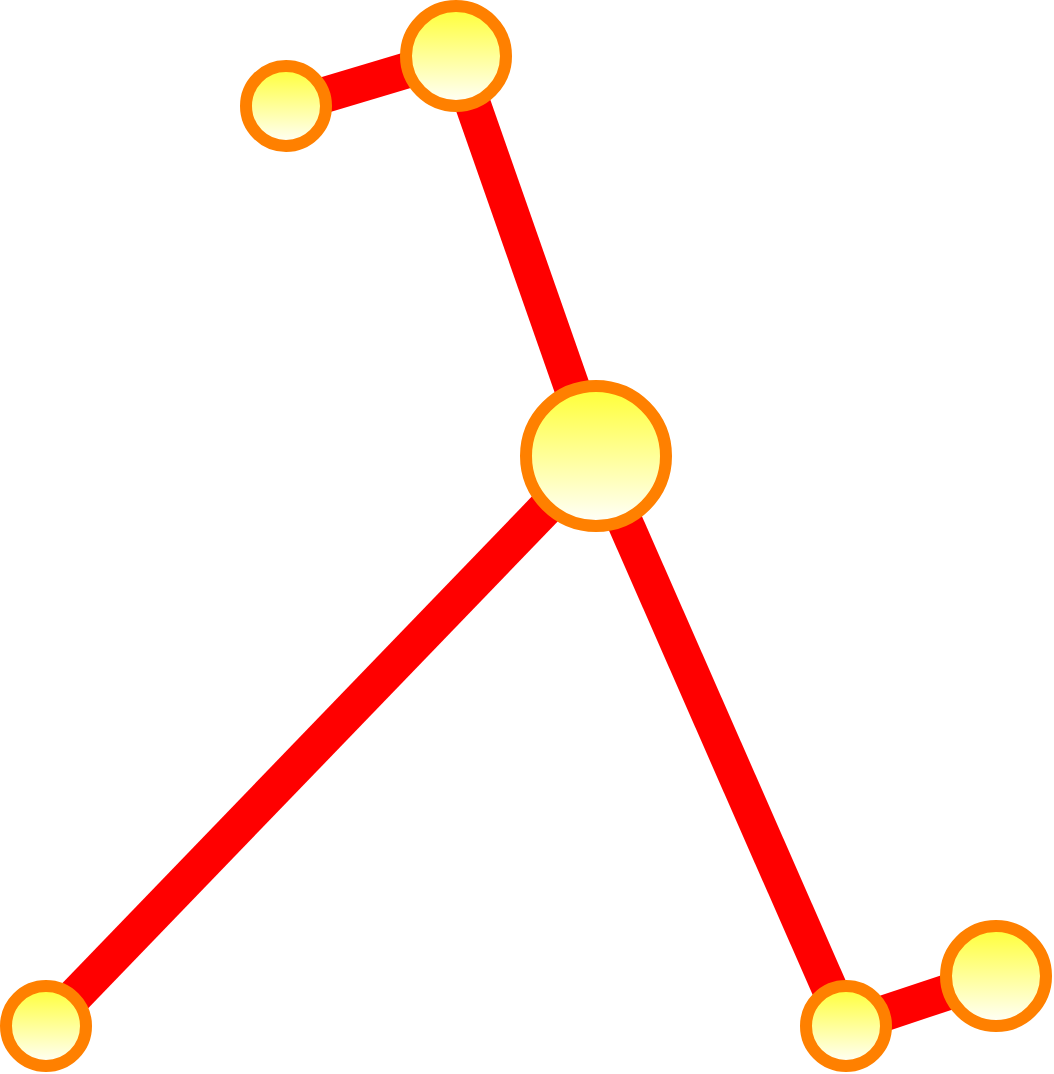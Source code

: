 <mxfile version="12.2.6" type="github" pages="1"><diagram id="tEPK2EG_xrw0_F4vFSYC" name="Page-1"><mxGraphModel dx="1426" dy="731" grid="1" gridSize="10" guides="1" tooltips="1" connect="1" arrows="1" fold="1" page="1" pageScale="1" pageWidth="1100" pageHeight="850" math="0" shadow="0"><root><mxCell id="0"/><mxCell id="1" parent="0"/><mxCell id="4JT6y-aZZ_n88ngB537N-7" value="" style="endArrow=none;html=1;strokeColor=#FF0000;strokeWidth=18;rounded=1;shadow=0;comic=0;" edge="1" parent="1" source="4JT6y-aZZ_n88ngB537N-3" target="4JT6y-aZZ_n88ngB537N-5"><mxGeometry width="50" height="50" relative="1" as="geometry"><mxPoint x="70" y="720" as="sourcePoint"/><mxPoint x="120" y="670" as="targetPoint"/></mxGeometry></mxCell><mxCell id="4JT6y-aZZ_n88ngB537N-9" value="" style="endArrow=none;html=1;strokeColor=#FF0000;strokeWidth=18;rounded=1;shadow=0;comic=0;" edge="1" parent="1" source="4JT6y-aZZ_n88ngB537N-2" target="4JT6y-aZZ_n88ngB537N-3"><mxGeometry width="50" height="50" relative="1" as="geometry"><mxPoint x="283.749" y="169.271" as="sourcePoint"/><mxPoint x="466.252" y="620.729" as="targetPoint"/></mxGeometry></mxCell><mxCell id="4JT6y-aZZ_n88ngB537N-10" value="" style="endArrow=none;html=1;strokeColor=#FF0000;strokeWidth=18;rounded=1;shadow=0;comic=0;" edge="1" parent="1" source="4JT6y-aZZ_n88ngB537N-6" target="4JT6y-aZZ_n88ngB537N-3"><mxGeometry width="50" height="50" relative="1" as="geometry"><mxPoint x="70" y="720" as="sourcePoint"/><mxPoint x="120" y="670" as="targetPoint"/></mxGeometry></mxCell><mxCell id="4JT6y-aZZ_n88ngB537N-14" value="" style="endArrow=none;html=1;strokeColor=#FF0000;strokeWidth=18;rounded=1;shadow=0;comic=0;" edge="1" parent="1" source="4JT6y-aZZ_n88ngB537N-5" target="4JT6y-aZZ_n88ngB537N-13"><mxGeometry width="50" height="50" relative="1" as="geometry"><mxPoint x="70" y="720" as="sourcePoint"/><mxPoint x="120" y="670" as="targetPoint"/></mxGeometry></mxCell><mxCell id="4JT6y-aZZ_n88ngB537N-15" value="" style="endArrow=none;html=1;strokeColor=#FF0000;strokeWidth=18;rounded=1;shadow=0;comic=0;" edge="1" parent="1" source="4JT6y-aZZ_n88ngB537N-1" target="4JT6y-aZZ_n88ngB537N-2"><mxGeometry width="50" height="50" relative="1" as="geometry"><mxPoint x="70" y="720" as="sourcePoint"/><mxPoint x="120" y="670" as="targetPoint"/></mxGeometry></mxCell><mxCell id="4JT6y-aZZ_n88ngB537N-1" value="" style="ellipse;whiteSpace=wrap;html=1;aspect=fixed;fillColor=#FFFF33;strokeColor=#FF8000;gradientColor=#ffffff;strokeWidth=6;perimeterSpacing=0;gradientDirection=south;" vertex="1" parent="1"><mxGeometry x="190" y="150" width="40" height="40" as="geometry"/></mxCell><mxCell id="4JT6y-aZZ_n88ngB537N-2" value="" style="ellipse;whiteSpace=wrap;html=1;aspect=fixed;fillColor=#FFFF33;strokeColor=#FF8000;gradientColor=#ffffff;strokeWidth=6;perimeterSpacing=0;gradientDirection=south;" vertex="1" parent="1"><mxGeometry x="270" y="120" width="50" height="50" as="geometry"/></mxCell><mxCell id="4JT6y-aZZ_n88ngB537N-5" value="" style="ellipse;whiteSpace=wrap;html=1;aspect=fixed;fillColor=#FFFF33;strokeColor=#FF8000;gradientColor=#ffffff;strokeWidth=6;perimeterSpacing=0;gradientDirection=south;" vertex="1" parent="1"><mxGeometry x="470" y="610" width="40" height="40" as="geometry"/></mxCell><mxCell id="4JT6y-aZZ_n88ngB537N-6" value="" style="ellipse;whiteSpace=wrap;html=1;aspect=fixed;fillColor=#FFFF33;strokeColor=#FF8000;gradientColor=#ffffff;strokeWidth=6;perimeterSpacing=0;gradientDirection=south;" vertex="1" parent="1"><mxGeometry x="70" y="610" width="40" height="40" as="geometry"/></mxCell><mxCell id="4JT6y-aZZ_n88ngB537N-3" value="" style="ellipse;whiteSpace=wrap;html=1;aspect=fixed;fillColor=#FFFF33;strokeColor=#FF8000;gradientColor=#ffffff;strokeWidth=6;perimeterSpacing=0;gradientDirection=south;" vertex="1" parent="1"><mxGeometry x="330" y="310" width="70" height="70" as="geometry"/></mxCell><mxCell id="4JT6y-aZZ_n88ngB537N-13" value="" style="ellipse;whiteSpace=wrap;html=1;aspect=fixed;fillColor=#FFFF33;strokeColor=#FF8000;gradientColor=#ffffff;strokeWidth=6;perimeterSpacing=0;gradientDirection=south;" vertex="1" parent="1"><mxGeometry x="540" y="580" width="50" height="50" as="geometry"/></mxCell></root></mxGraphModel></diagram></mxfile>